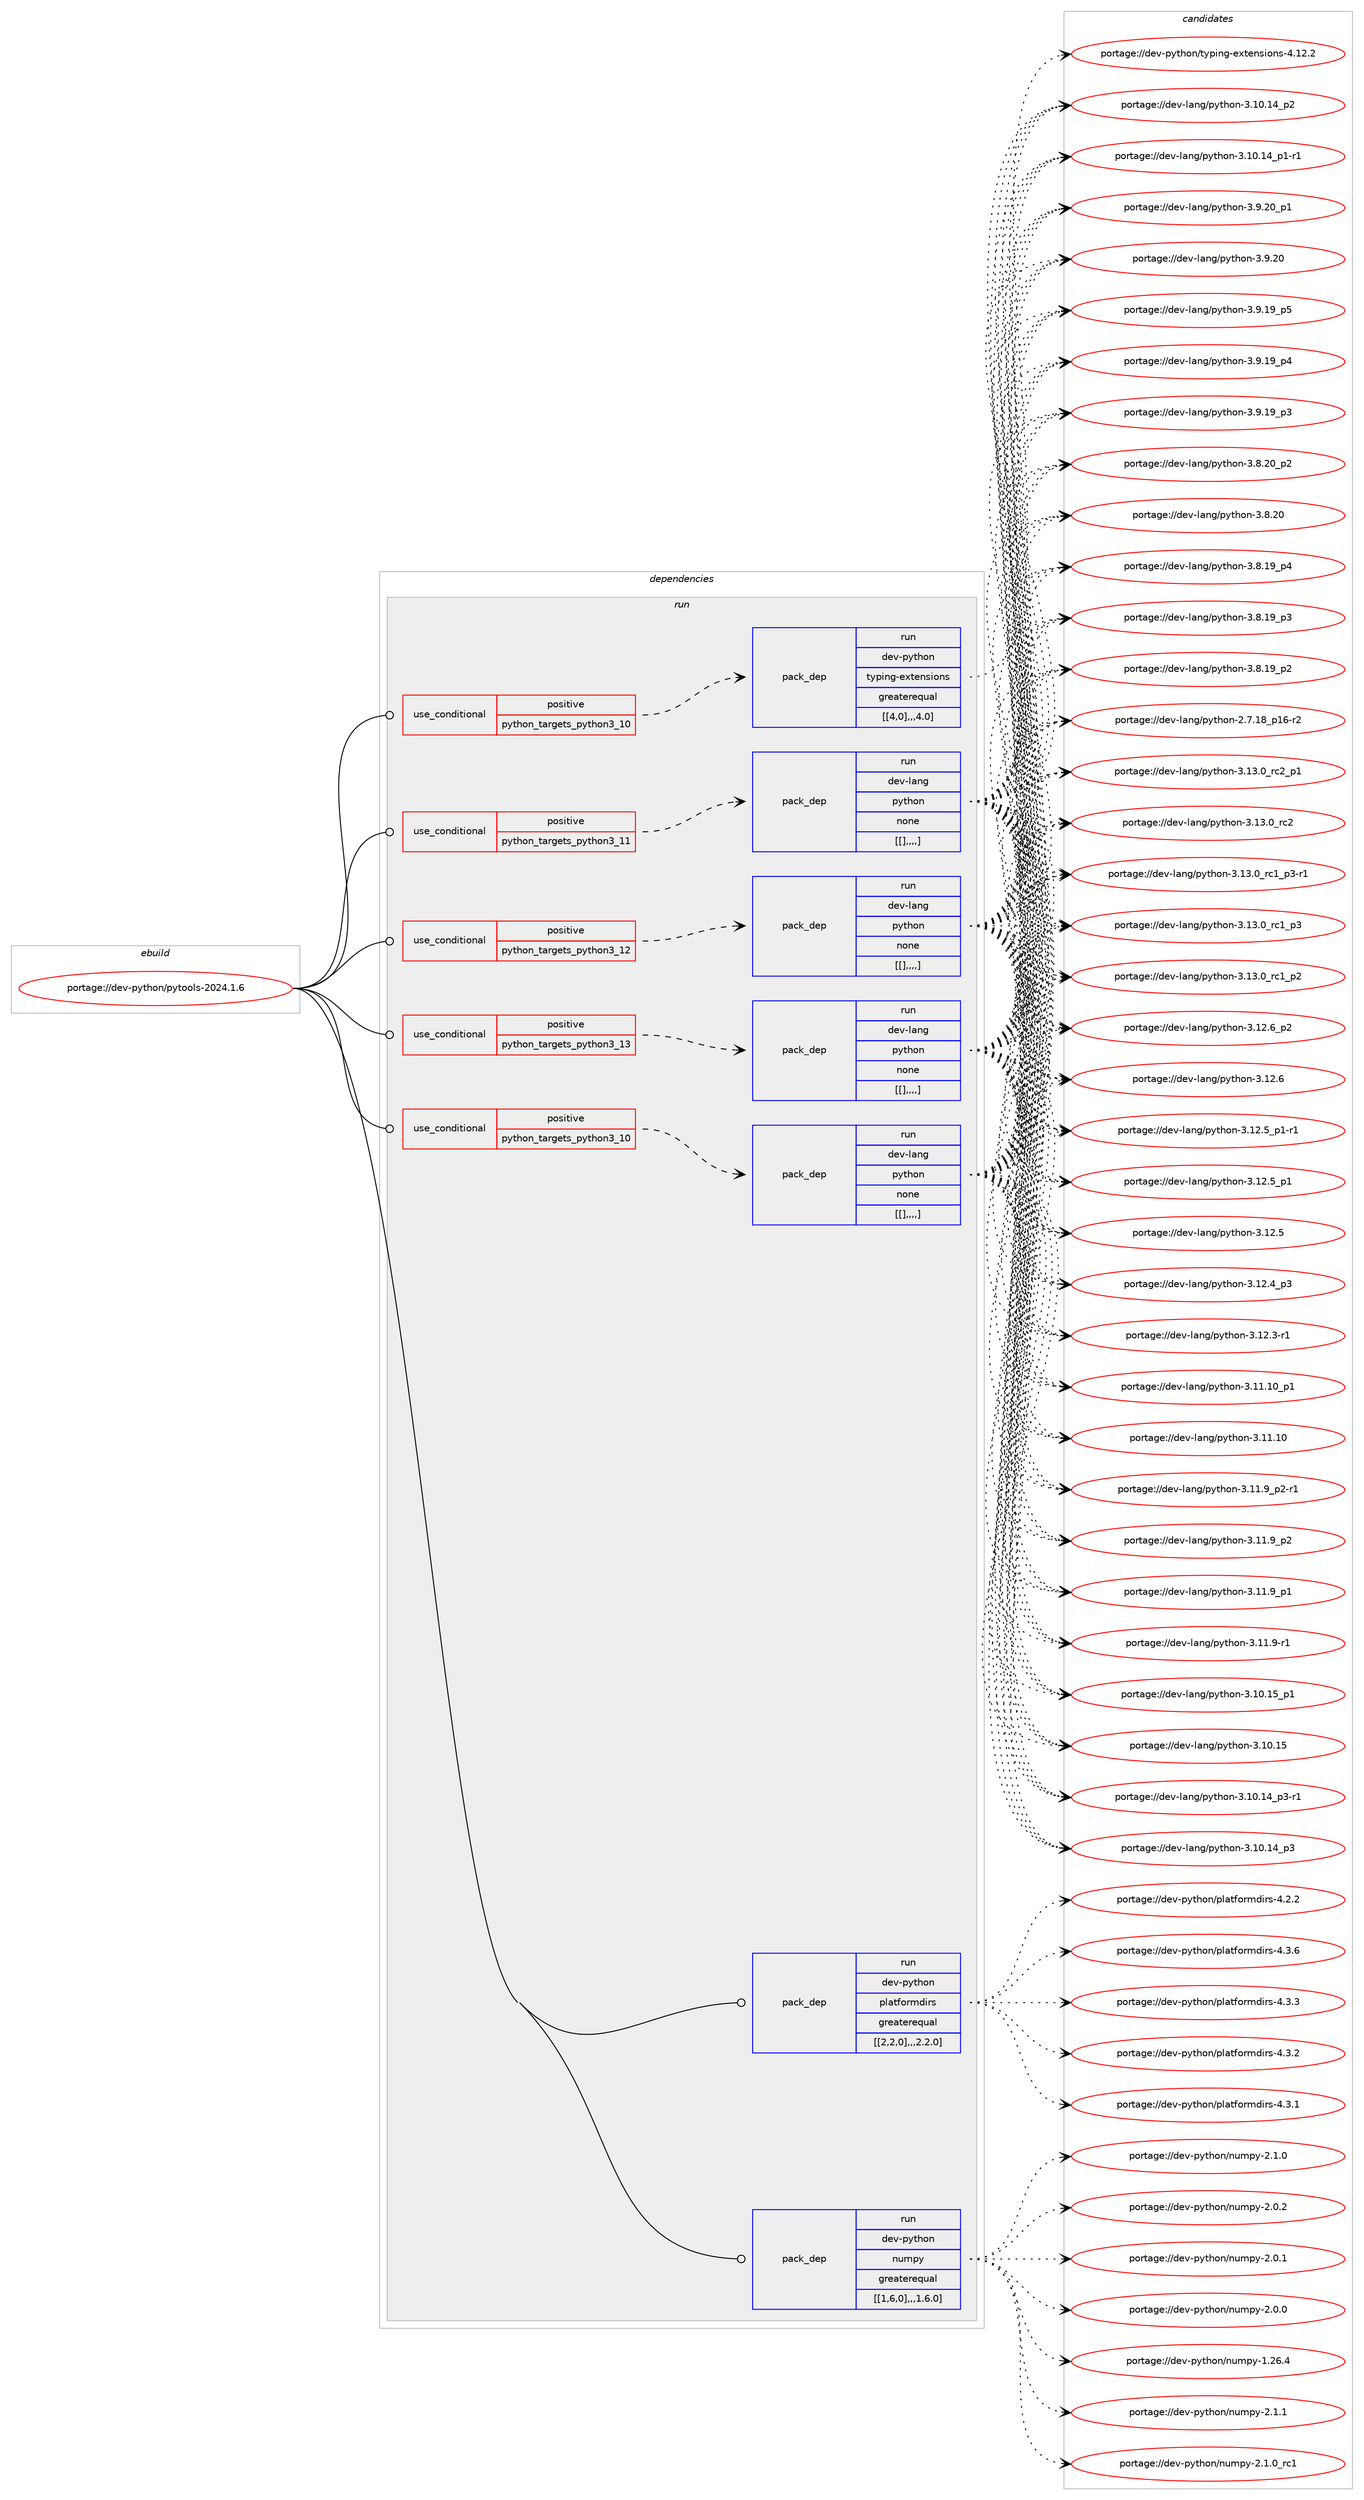 digraph prolog {

# *************
# Graph options
# *************

newrank=true;
concentrate=true;
compound=true;
graph [rankdir=LR,fontname=Helvetica,fontsize=10,ranksep=1.5];#, ranksep=2.5, nodesep=0.2];
edge  [arrowhead=vee];
node  [fontname=Helvetica,fontsize=10];

# **********
# The ebuild
# **********

subgraph cluster_leftcol {
color=gray;
label=<<i>ebuild</i>>;
id [label="portage://dev-python/pytools-2024.1.6", color=red, width=4, href="../dev-python/pytools-2024.1.6.svg"];
}

# ****************
# The dependencies
# ****************

subgraph cluster_midcol {
color=gray;
label=<<i>dependencies</i>>;
subgraph cluster_compile {
fillcolor="#eeeeee";
style=filled;
label=<<i>compile</i>>;
}
subgraph cluster_compileandrun {
fillcolor="#eeeeee";
style=filled;
label=<<i>compile and run</i>>;
}
subgraph cluster_run {
fillcolor="#eeeeee";
style=filled;
label=<<i>run</i>>;
subgraph cond40170 {
dependency163816 [label=<<TABLE BORDER="0" CELLBORDER="1" CELLSPACING="0" CELLPADDING="4"><TR><TD ROWSPAN="3" CELLPADDING="10">use_conditional</TD></TR><TR><TD>positive</TD></TR><TR><TD>python_targets_python3_10</TD></TR></TABLE>>, shape=none, color=red];
subgraph pack122390 {
dependency163817 [label=<<TABLE BORDER="0" CELLBORDER="1" CELLSPACING="0" CELLPADDING="4" WIDTH="220"><TR><TD ROWSPAN="6" CELLPADDING="30">pack_dep</TD></TR><TR><TD WIDTH="110">run</TD></TR><TR><TD>dev-lang</TD></TR><TR><TD>python</TD></TR><TR><TD>none</TD></TR><TR><TD>[[],,,,]</TD></TR></TABLE>>, shape=none, color=blue];
}
dependency163816:e -> dependency163817:w [weight=20,style="dashed",arrowhead="vee"];
}
id:e -> dependency163816:w [weight=20,style="solid",arrowhead="odot"];
subgraph cond40171 {
dependency163818 [label=<<TABLE BORDER="0" CELLBORDER="1" CELLSPACING="0" CELLPADDING="4"><TR><TD ROWSPAN="3" CELLPADDING="10">use_conditional</TD></TR><TR><TD>positive</TD></TR><TR><TD>python_targets_python3_10</TD></TR></TABLE>>, shape=none, color=red];
subgraph pack122391 {
dependency163819 [label=<<TABLE BORDER="0" CELLBORDER="1" CELLSPACING="0" CELLPADDING="4" WIDTH="220"><TR><TD ROWSPAN="6" CELLPADDING="30">pack_dep</TD></TR><TR><TD WIDTH="110">run</TD></TR><TR><TD>dev-python</TD></TR><TR><TD>typing-extensions</TD></TR><TR><TD>greaterequal</TD></TR><TR><TD>[[4,0],,,4.0]</TD></TR></TABLE>>, shape=none, color=blue];
}
dependency163818:e -> dependency163819:w [weight=20,style="dashed",arrowhead="vee"];
}
id:e -> dependency163818:w [weight=20,style="solid",arrowhead="odot"];
subgraph cond40172 {
dependency163820 [label=<<TABLE BORDER="0" CELLBORDER="1" CELLSPACING="0" CELLPADDING="4"><TR><TD ROWSPAN="3" CELLPADDING="10">use_conditional</TD></TR><TR><TD>positive</TD></TR><TR><TD>python_targets_python3_11</TD></TR></TABLE>>, shape=none, color=red];
subgraph pack122392 {
dependency163821 [label=<<TABLE BORDER="0" CELLBORDER="1" CELLSPACING="0" CELLPADDING="4" WIDTH="220"><TR><TD ROWSPAN="6" CELLPADDING="30">pack_dep</TD></TR><TR><TD WIDTH="110">run</TD></TR><TR><TD>dev-lang</TD></TR><TR><TD>python</TD></TR><TR><TD>none</TD></TR><TR><TD>[[],,,,]</TD></TR></TABLE>>, shape=none, color=blue];
}
dependency163820:e -> dependency163821:w [weight=20,style="dashed",arrowhead="vee"];
}
id:e -> dependency163820:w [weight=20,style="solid",arrowhead="odot"];
subgraph cond40173 {
dependency163822 [label=<<TABLE BORDER="0" CELLBORDER="1" CELLSPACING="0" CELLPADDING="4"><TR><TD ROWSPAN="3" CELLPADDING="10">use_conditional</TD></TR><TR><TD>positive</TD></TR><TR><TD>python_targets_python3_12</TD></TR></TABLE>>, shape=none, color=red];
subgraph pack122393 {
dependency163823 [label=<<TABLE BORDER="0" CELLBORDER="1" CELLSPACING="0" CELLPADDING="4" WIDTH="220"><TR><TD ROWSPAN="6" CELLPADDING="30">pack_dep</TD></TR><TR><TD WIDTH="110">run</TD></TR><TR><TD>dev-lang</TD></TR><TR><TD>python</TD></TR><TR><TD>none</TD></TR><TR><TD>[[],,,,]</TD></TR></TABLE>>, shape=none, color=blue];
}
dependency163822:e -> dependency163823:w [weight=20,style="dashed",arrowhead="vee"];
}
id:e -> dependency163822:w [weight=20,style="solid",arrowhead="odot"];
subgraph cond40174 {
dependency163824 [label=<<TABLE BORDER="0" CELLBORDER="1" CELLSPACING="0" CELLPADDING="4"><TR><TD ROWSPAN="3" CELLPADDING="10">use_conditional</TD></TR><TR><TD>positive</TD></TR><TR><TD>python_targets_python3_13</TD></TR></TABLE>>, shape=none, color=red];
subgraph pack122394 {
dependency163825 [label=<<TABLE BORDER="0" CELLBORDER="1" CELLSPACING="0" CELLPADDING="4" WIDTH="220"><TR><TD ROWSPAN="6" CELLPADDING="30">pack_dep</TD></TR><TR><TD WIDTH="110">run</TD></TR><TR><TD>dev-lang</TD></TR><TR><TD>python</TD></TR><TR><TD>none</TD></TR><TR><TD>[[],,,,]</TD></TR></TABLE>>, shape=none, color=blue];
}
dependency163824:e -> dependency163825:w [weight=20,style="dashed",arrowhead="vee"];
}
id:e -> dependency163824:w [weight=20,style="solid",arrowhead="odot"];
subgraph pack122395 {
dependency163826 [label=<<TABLE BORDER="0" CELLBORDER="1" CELLSPACING="0" CELLPADDING="4" WIDTH="220"><TR><TD ROWSPAN="6" CELLPADDING="30">pack_dep</TD></TR><TR><TD WIDTH="110">run</TD></TR><TR><TD>dev-python</TD></TR><TR><TD>numpy</TD></TR><TR><TD>greaterequal</TD></TR><TR><TD>[[1,6,0],,,1.6.0]</TD></TR></TABLE>>, shape=none, color=blue];
}
id:e -> dependency163826:w [weight=20,style="solid",arrowhead="odot"];
subgraph pack122396 {
dependency163827 [label=<<TABLE BORDER="0" CELLBORDER="1" CELLSPACING="0" CELLPADDING="4" WIDTH="220"><TR><TD ROWSPAN="6" CELLPADDING="30">pack_dep</TD></TR><TR><TD WIDTH="110">run</TD></TR><TR><TD>dev-python</TD></TR><TR><TD>platformdirs</TD></TR><TR><TD>greaterequal</TD></TR><TR><TD>[[2,2,0],,,2.2.0]</TD></TR></TABLE>>, shape=none, color=blue];
}
id:e -> dependency163827:w [weight=20,style="solid",arrowhead="odot"];
}
}

# **************
# The candidates
# **************

subgraph cluster_choices {
rank=same;
color=gray;
label=<<i>candidates</i>>;

subgraph choice122390 {
color=black;
nodesep=1;
choice100101118451089711010347112121116104111110455146495146489511499509511249 [label="portage://dev-lang/python-3.13.0_rc2_p1", color=red, width=4,href="../dev-lang/python-3.13.0_rc2_p1.svg"];
choice10010111845108971101034711212111610411111045514649514648951149950 [label="portage://dev-lang/python-3.13.0_rc2", color=red, width=4,href="../dev-lang/python-3.13.0_rc2.svg"];
choice1001011184510897110103471121211161041111104551464951464895114994995112514511449 [label="portage://dev-lang/python-3.13.0_rc1_p3-r1", color=red, width=4,href="../dev-lang/python-3.13.0_rc1_p3-r1.svg"];
choice100101118451089711010347112121116104111110455146495146489511499499511251 [label="portage://dev-lang/python-3.13.0_rc1_p3", color=red, width=4,href="../dev-lang/python-3.13.0_rc1_p3.svg"];
choice100101118451089711010347112121116104111110455146495146489511499499511250 [label="portage://dev-lang/python-3.13.0_rc1_p2", color=red, width=4,href="../dev-lang/python-3.13.0_rc1_p2.svg"];
choice100101118451089711010347112121116104111110455146495046549511250 [label="portage://dev-lang/python-3.12.6_p2", color=red, width=4,href="../dev-lang/python-3.12.6_p2.svg"];
choice10010111845108971101034711212111610411111045514649504654 [label="portage://dev-lang/python-3.12.6", color=red, width=4,href="../dev-lang/python-3.12.6.svg"];
choice1001011184510897110103471121211161041111104551464950465395112494511449 [label="portage://dev-lang/python-3.12.5_p1-r1", color=red, width=4,href="../dev-lang/python-3.12.5_p1-r1.svg"];
choice100101118451089711010347112121116104111110455146495046539511249 [label="portage://dev-lang/python-3.12.5_p1", color=red, width=4,href="../dev-lang/python-3.12.5_p1.svg"];
choice10010111845108971101034711212111610411111045514649504653 [label="portage://dev-lang/python-3.12.5", color=red, width=4,href="../dev-lang/python-3.12.5.svg"];
choice100101118451089711010347112121116104111110455146495046529511251 [label="portage://dev-lang/python-3.12.4_p3", color=red, width=4,href="../dev-lang/python-3.12.4_p3.svg"];
choice100101118451089711010347112121116104111110455146495046514511449 [label="portage://dev-lang/python-3.12.3-r1", color=red, width=4,href="../dev-lang/python-3.12.3-r1.svg"];
choice10010111845108971101034711212111610411111045514649494649489511249 [label="portage://dev-lang/python-3.11.10_p1", color=red, width=4,href="../dev-lang/python-3.11.10_p1.svg"];
choice1001011184510897110103471121211161041111104551464949464948 [label="portage://dev-lang/python-3.11.10", color=red, width=4,href="../dev-lang/python-3.11.10.svg"];
choice1001011184510897110103471121211161041111104551464949465795112504511449 [label="portage://dev-lang/python-3.11.9_p2-r1", color=red, width=4,href="../dev-lang/python-3.11.9_p2-r1.svg"];
choice100101118451089711010347112121116104111110455146494946579511250 [label="portage://dev-lang/python-3.11.9_p2", color=red, width=4,href="../dev-lang/python-3.11.9_p2.svg"];
choice100101118451089711010347112121116104111110455146494946579511249 [label="portage://dev-lang/python-3.11.9_p1", color=red, width=4,href="../dev-lang/python-3.11.9_p1.svg"];
choice100101118451089711010347112121116104111110455146494946574511449 [label="portage://dev-lang/python-3.11.9-r1", color=red, width=4,href="../dev-lang/python-3.11.9-r1.svg"];
choice10010111845108971101034711212111610411111045514649484649539511249 [label="portage://dev-lang/python-3.10.15_p1", color=red, width=4,href="../dev-lang/python-3.10.15_p1.svg"];
choice1001011184510897110103471121211161041111104551464948464953 [label="portage://dev-lang/python-3.10.15", color=red, width=4,href="../dev-lang/python-3.10.15.svg"];
choice100101118451089711010347112121116104111110455146494846495295112514511449 [label="portage://dev-lang/python-3.10.14_p3-r1", color=red, width=4,href="../dev-lang/python-3.10.14_p3-r1.svg"];
choice10010111845108971101034711212111610411111045514649484649529511251 [label="portage://dev-lang/python-3.10.14_p3", color=red, width=4,href="../dev-lang/python-3.10.14_p3.svg"];
choice10010111845108971101034711212111610411111045514649484649529511250 [label="portage://dev-lang/python-3.10.14_p2", color=red, width=4,href="../dev-lang/python-3.10.14_p2.svg"];
choice100101118451089711010347112121116104111110455146494846495295112494511449 [label="portage://dev-lang/python-3.10.14_p1-r1", color=red, width=4,href="../dev-lang/python-3.10.14_p1-r1.svg"];
choice100101118451089711010347112121116104111110455146574650489511249 [label="portage://dev-lang/python-3.9.20_p1", color=red, width=4,href="../dev-lang/python-3.9.20_p1.svg"];
choice10010111845108971101034711212111610411111045514657465048 [label="portage://dev-lang/python-3.9.20", color=red, width=4,href="../dev-lang/python-3.9.20.svg"];
choice100101118451089711010347112121116104111110455146574649579511253 [label="portage://dev-lang/python-3.9.19_p5", color=red, width=4,href="../dev-lang/python-3.9.19_p5.svg"];
choice100101118451089711010347112121116104111110455146574649579511252 [label="portage://dev-lang/python-3.9.19_p4", color=red, width=4,href="../dev-lang/python-3.9.19_p4.svg"];
choice100101118451089711010347112121116104111110455146574649579511251 [label="portage://dev-lang/python-3.9.19_p3", color=red, width=4,href="../dev-lang/python-3.9.19_p3.svg"];
choice100101118451089711010347112121116104111110455146564650489511250 [label="portage://dev-lang/python-3.8.20_p2", color=red, width=4,href="../dev-lang/python-3.8.20_p2.svg"];
choice10010111845108971101034711212111610411111045514656465048 [label="portage://dev-lang/python-3.8.20", color=red, width=4,href="../dev-lang/python-3.8.20.svg"];
choice100101118451089711010347112121116104111110455146564649579511252 [label="portage://dev-lang/python-3.8.19_p4", color=red, width=4,href="../dev-lang/python-3.8.19_p4.svg"];
choice100101118451089711010347112121116104111110455146564649579511251 [label="portage://dev-lang/python-3.8.19_p3", color=red, width=4,href="../dev-lang/python-3.8.19_p3.svg"];
choice100101118451089711010347112121116104111110455146564649579511250 [label="portage://dev-lang/python-3.8.19_p2", color=red, width=4,href="../dev-lang/python-3.8.19_p2.svg"];
choice100101118451089711010347112121116104111110455046554649569511249544511450 [label="portage://dev-lang/python-2.7.18_p16-r2", color=red, width=4,href="../dev-lang/python-2.7.18_p16-r2.svg"];
dependency163817:e -> choice100101118451089711010347112121116104111110455146495146489511499509511249:w [style=dotted,weight="100"];
dependency163817:e -> choice10010111845108971101034711212111610411111045514649514648951149950:w [style=dotted,weight="100"];
dependency163817:e -> choice1001011184510897110103471121211161041111104551464951464895114994995112514511449:w [style=dotted,weight="100"];
dependency163817:e -> choice100101118451089711010347112121116104111110455146495146489511499499511251:w [style=dotted,weight="100"];
dependency163817:e -> choice100101118451089711010347112121116104111110455146495146489511499499511250:w [style=dotted,weight="100"];
dependency163817:e -> choice100101118451089711010347112121116104111110455146495046549511250:w [style=dotted,weight="100"];
dependency163817:e -> choice10010111845108971101034711212111610411111045514649504654:w [style=dotted,weight="100"];
dependency163817:e -> choice1001011184510897110103471121211161041111104551464950465395112494511449:w [style=dotted,weight="100"];
dependency163817:e -> choice100101118451089711010347112121116104111110455146495046539511249:w [style=dotted,weight="100"];
dependency163817:e -> choice10010111845108971101034711212111610411111045514649504653:w [style=dotted,weight="100"];
dependency163817:e -> choice100101118451089711010347112121116104111110455146495046529511251:w [style=dotted,weight="100"];
dependency163817:e -> choice100101118451089711010347112121116104111110455146495046514511449:w [style=dotted,weight="100"];
dependency163817:e -> choice10010111845108971101034711212111610411111045514649494649489511249:w [style=dotted,weight="100"];
dependency163817:e -> choice1001011184510897110103471121211161041111104551464949464948:w [style=dotted,weight="100"];
dependency163817:e -> choice1001011184510897110103471121211161041111104551464949465795112504511449:w [style=dotted,weight="100"];
dependency163817:e -> choice100101118451089711010347112121116104111110455146494946579511250:w [style=dotted,weight="100"];
dependency163817:e -> choice100101118451089711010347112121116104111110455146494946579511249:w [style=dotted,weight="100"];
dependency163817:e -> choice100101118451089711010347112121116104111110455146494946574511449:w [style=dotted,weight="100"];
dependency163817:e -> choice10010111845108971101034711212111610411111045514649484649539511249:w [style=dotted,weight="100"];
dependency163817:e -> choice1001011184510897110103471121211161041111104551464948464953:w [style=dotted,weight="100"];
dependency163817:e -> choice100101118451089711010347112121116104111110455146494846495295112514511449:w [style=dotted,weight="100"];
dependency163817:e -> choice10010111845108971101034711212111610411111045514649484649529511251:w [style=dotted,weight="100"];
dependency163817:e -> choice10010111845108971101034711212111610411111045514649484649529511250:w [style=dotted,weight="100"];
dependency163817:e -> choice100101118451089711010347112121116104111110455146494846495295112494511449:w [style=dotted,weight="100"];
dependency163817:e -> choice100101118451089711010347112121116104111110455146574650489511249:w [style=dotted,weight="100"];
dependency163817:e -> choice10010111845108971101034711212111610411111045514657465048:w [style=dotted,weight="100"];
dependency163817:e -> choice100101118451089711010347112121116104111110455146574649579511253:w [style=dotted,weight="100"];
dependency163817:e -> choice100101118451089711010347112121116104111110455146574649579511252:w [style=dotted,weight="100"];
dependency163817:e -> choice100101118451089711010347112121116104111110455146574649579511251:w [style=dotted,weight="100"];
dependency163817:e -> choice100101118451089711010347112121116104111110455146564650489511250:w [style=dotted,weight="100"];
dependency163817:e -> choice10010111845108971101034711212111610411111045514656465048:w [style=dotted,weight="100"];
dependency163817:e -> choice100101118451089711010347112121116104111110455146564649579511252:w [style=dotted,weight="100"];
dependency163817:e -> choice100101118451089711010347112121116104111110455146564649579511251:w [style=dotted,weight="100"];
dependency163817:e -> choice100101118451089711010347112121116104111110455146564649579511250:w [style=dotted,weight="100"];
dependency163817:e -> choice100101118451089711010347112121116104111110455046554649569511249544511450:w [style=dotted,weight="100"];
}
subgraph choice122391 {
color=black;
nodesep=1;
choice10010111845112121116104111110471161211121051101034510112011610111011510511111011545524649504650 [label="portage://dev-python/typing-extensions-4.12.2", color=red, width=4,href="../dev-python/typing-extensions-4.12.2.svg"];
dependency163819:e -> choice10010111845112121116104111110471161211121051101034510112011610111011510511111011545524649504650:w [style=dotted,weight="100"];
}
subgraph choice122392 {
color=black;
nodesep=1;
choice100101118451089711010347112121116104111110455146495146489511499509511249 [label="portage://dev-lang/python-3.13.0_rc2_p1", color=red, width=4,href="../dev-lang/python-3.13.0_rc2_p1.svg"];
choice10010111845108971101034711212111610411111045514649514648951149950 [label="portage://dev-lang/python-3.13.0_rc2", color=red, width=4,href="../dev-lang/python-3.13.0_rc2.svg"];
choice1001011184510897110103471121211161041111104551464951464895114994995112514511449 [label="portage://dev-lang/python-3.13.0_rc1_p3-r1", color=red, width=4,href="../dev-lang/python-3.13.0_rc1_p3-r1.svg"];
choice100101118451089711010347112121116104111110455146495146489511499499511251 [label="portage://dev-lang/python-3.13.0_rc1_p3", color=red, width=4,href="../dev-lang/python-3.13.0_rc1_p3.svg"];
choice100101118451089711010347112121116104111110455146495146489511499499511250 [label="portage://dev-lang/python-3.13.0_rc1_p2", color=red, width=4,href="../dev-lang/python-3.13.0_rc1_p2.svg"];
choice100101118451089711010347112121116104111110455146495046549511250 [label="portage://dev-lang/python-3.12.6_p2", color=red, width=4,href="../dev-lang/python-3.12.6_p2.svg"];
choice10010111845108971101034711212111610411111045514649504654 [label="portage://dev-lang/python-3.12.6", color=red, width=4,href="../dev-lang/python-3.12.6.svg"];
choice1001011184510897110103471121211161041111104551464950465395112494511449 [label="portage://dev-lang/python-3.12.5_p1-r1", color=red, width=4,href="../dev-lang/python-3.12.5_p1-r1.svg"];
choice100101118451089711010347112121116104111110455146495046539511249 [label="portage://dev-lang/python-3.12.5_p1", color=red, width=4,href="../dev-lang/python-3.12.5_p1.svg"];
choice10010111845108971101034711212111610411111045514649504653 [label="portage://dev-lang/python-3.12.5", color=red, width=4,href="../dev-lang/python-3.12.5.svg"];
choice100101118451089711010347112121116104111110455146495046529511251 [label="portage://dev-lang/python-3.12.4_p3", color=red, width=4,href="../dev-lang/python-3.12.4_p3.svg"];
choice100101118451089711010347112121116104111110455146495046514511449 [label="portage://dev-lang/python-3.12.3-r1", color=red, width=4,href="../dev-lang/python-3.12.3-r1.svg"];
choice10010111845108971101034711212111610411111045514649494649489511249 [label="portage://dev-lang/python-3.11.10_p1", color=red, width=4,href="../dev-lang/python-3.11.10_p1.svg"];
choice1001011184510897110103471121211161041111104551464949464948 [label="portage://dev-lang/python-3.11.10", color=red, width=4,href="../dev-lang/python-3.11.10.svg"];
choice1001011184510897110103471121211161041111104551464949465795112504511449 [label="portage://dev-lang/python-3.11.9_p2-r1", color=red, width=4,href="../dev-lang/python-3.11.9_p2-r1.svg"];
choice100101118451089711010347112121116104111110455146494946579511250 [label="portage://dev-lang/python-3.11.9_p2", color=red, width=4,href="../dev-lang/python-3.11.9_p2.svg"];
choice100101118451089711010347112121116104111110455146494946579511249 [label="portage://dev-lang/python-3.11.9_p1", color=red, width=4,href="../dev-lang/python-3.11.9_p1.svg"];
choice100101118451089711010347112121116104111110455146494946574511449 [label="portage://dev-lang/python-3.11.9-r1", color=red, width=4,href="../dev-lang/python-3.11.9-r1.svg"];
choice10010111845108971101034711212111610411111045514649484649539511249 [label="portage://dev-lang/python-3.10.15_p1", color=red, width=4,href="../dev-lang/python-3.10.15_p1.svg"];
choice1001011184510897110103471121211161041111104551464948464953 [label="portage://dev-lang/python-3.10.15", color=red, width=4,href="../dev-lang/python-3.10.15.svg"];
choice100101118451089711010347112121116104111110455146494846495295112514511449 [label="portage://dev-lang/python-3.10.14_p3-r1", color=red, width=4,href="../dev-lang/python-3.10.14_p3-r1.svg"];
choice10010111845108971101034711212111610411111045514649484649529511251 [label="portage://dev-lang/python-3.10.14_p3", color=red, width=4,href="../dev-lang/python-3.10.14_p3.svg"];
choice10010111845108971101034711212111610411111045514649484649529511250 [label="portage://dev-lang/python-3.10.14_p2", color=red, width=4,href="../dev-lang/python-3.10.14_p2.svg"];
choice100101118451089711010347112121116104111110455146494846495295112494511449 [label="portage://dev-lang/python-3.10.14_p1-r1", color=red, width=4,href="../dev-lang/python-3.10.14_p1-r1.svg"];
choice100101118451089711010347112121116104111110455146574650489511249 [label="portage://dev-lang/python-3.9.20_p1", color=red, width=4,href="../dev-lang/python-3.9.20_p1.svg"];
choice10010111845108971101034711212111610411111045514657465048 [label="portage://dev-lang/python-3.9.20", color=red, width=4,href="../dev-lang/python-3.9.20.svg"];
choice100101118451089711010347112121116104111110455146574649579511253 [label="portage://dev-lang/python-3.9.19_p5", color=red, width=4,href="../dev-lang/python-3.9.19_p5.svg"];
choice100101118451089711010347112121116104111110455146574649579511252 [label="portage://dev-lang/python-3.9.19_p4", color=red, width=4,href="../dev-lang/python-3.9.19_p4.svg"];
choice100101118451089711010347112121116104111110455146574649579511251 [label="portage://dev-lang/python-3.9.19_p3", color=red, width=4,href="../dev-lang/python-3.9.19_p3.svg"];
choice100101118451089711010347112121116104111110455146564650489511250 [label="portage://dev-lang/python-3.8.20_p2", color=red, width=4,href="../dev-lang/python-3.8.20_p2.svg"];
choice10010111845108971101034711212111610411111045514656465048 [label="portage://dev-lang/python-3.8.20", color=red, width=4,href="../dev-lang/python-3.8.20.svg"];
choice100101118451089711010347112121116104111110455146564649579511252 [label="portage://dev-lang/python-3.8.19_p4", color=red, width=4,href="../dev-lang/python-3.8.19_p4.svg"];
choice100101118451089711010347112121116104111110455146564649579511251 [label="portage://dev-lang/python-3.8.19_p3", color=red, width=4,href="../dev-lang/python-3.8.19_p3.svg"];
choice100101118451089711010347112121116104111110455146564649579511250 [label="portage://dev-lang/python-3.8.19_p2", color=red, width=4,href="../dev-lang/python-3.8.19_p2.svg"];
choice100101118451089711010347112121116104111110455046554649569511249544511450 [label="portage://dev-lang/python-2.7.18_p16-r2", color=red, width=4,href="../dev-lang/python-2.7.18_p16-r2.svg"];
dependency163821:e -> choice100101118451089711010347112121116104111110455146495146489511499509511249:w [style=dotted,weight="100"];
dependency163821:e -> choice10010111845108971101034711212111610411111045514649514648951149950:w [style=dotted,weight="100"];
dependency163821:e -> choice1001011184510897110103471121211161041111104551464951464895114994995112514511449:w [style=dotted,weight="100"];
dependency163821:e -> choice100101118451089711010347112121116104111110455146495146489511499499511251:w [style=dotted,weight="100"];
dependency163821:e -> choice100101118451089711010347112121116104111110455146495146489511499499511250:w [style=dotted,weight="100"];
dependency163821:e -> choice100101118451089711010347112121116104111110455146495046549511250:w [style=dotted,weight="100"];
dependency163821:e -> choice10010111845108971101034711212111610411111045514649504654:w [style=dotted,weight="100"];
dependency163821:e -> choice1001011184510897110103471121211161041111104551464950465395112494511449:w [style=dotted,weight="100"];
dependency163821:e -> choice100101118451089711010347112121116104111110455146495046539511249:w [style=dotted,weight="100"];
dependency163821:e -> choice10010111845108971101034711212111610411111045514649504653:w [style=dotted,weight="100"];
dependency163821:e -> choice100101118451089711010347112121116104111110455146495046529511251:w [style=dotted,weight="100"];
dependency163821:e -> choice100101118451089711010347112121116104111110455146495046514511449:w [style=dotted,weight="100"];
dependency163821:e -> choice10010111845108971101034711212111610411111045514649494649489511249:w [style=dotted,weight="100"];
dependency163821:e -> choice1001011184510897110103471121211161041111104551464949464948:w [style=dotted,weight="100"];
dependency163821:e -> choice1001011184510897110103471121211161041111104551464949465795112504511449:w [style=dotted,weight="100"];
dependency163821:e -> choice100101118451089711010347112121116104111110455146494946579511250:w [style=dotted,weight="100"];
dependency163821:e -> choice100101118451089711010347112121116104111110455146494946579511249:w [style=dotted,weight="100"];
dependency163821:e -> choice100101118451089711010347112121116104111110455146494946574511449:w [style=dotted,weight="100"];
dependency163821:e -> choice10010111845108971101034711212111610411111045514649484649539511249:w [style=dotted,weight="100"];
dependency163821:e -> choice1001011184510897110103471121211161041111104551464948464953:w [style=dotted,weight="100"];
dependency163821:e -> choice100101118451089711010347112121116104111110455146494846495295112514511449:w [style=dotted,weight="100"];
dependency163821:e -> choice10010111845108971101034711212111610411111045514649484649529511251:w [style=dotted,weight="100"];
dependency163821:e -> choice10010111845108971101034711212111610411111045514649484649529511250:w [style=dotted,weight="100"];
dependency163821:e -> choice100101118451089711010347112121116104111110455146494846495295112494511449:w [style=dotted,weight="100"];
dependency163821:e -> choice100101118451089711010347112121116104111110455146574650489511249:w [style=dotted,weight="100"];
dependency163821:e -> choice10010111845108971101034711212111610411111045514657465048:w [style=dotted,weight="100"];
dependency163821:e -> choice100101118451089711010347112121116104111110455146574649579511253:w [style=dotted,weight="100"];
dependency163821:e -> choice100101118451089711010347112121116104111110455146574649579511252:w [style=dotted,weight="100"];
dependency163821:e -> choice100101118451089711010347112121116104111110455146574649579511251:w [style=dotted,weight="100"];
dependency163821:e -> choice100101118451089711010347112121116104111110455146564650489511250:w [style=dotted,weight="100"];
dependency163821:e -> choice10010111845108971101034711212111610411111045514656465048:w [style=dotted,weight="100"];
dependency163821:e -> choice100101118451089711010347112121116104111110455146564649579511252:w [style=dotted,weight="100"];
dependency163821:e -> choice100101118451089711010347112121116104111110455146564649579511251:w [style=dotted,weight="100"];
dependency163821:e -> choice100101118451089711010347112121116104111110455146564649579511250:w [style=dotted,weight="100"];
dependency163821:e -> choice100101118451089711010347112121116104111110455046554649569511249544511450:w [style=dotted,weight="100"];
}
subgraph choice122393 {
color=black;
nodesep=1;
choice100101118451089711010347112121116104111110455146495146489511499509511249 [label="portage://dev-lang/python-3.13.0_rc2_p1", color=red, width=4,href="../dev-lang/python-3.13.0_rc2_p1.svg"];
choice10010111845108971101034711212111610411111045514649514648951149950 [label="portage://dev-lang/python-3.13.0_rc2", color=red, width=4,href="../dev-lang/python-3.13.0_rc2.svg"];
choice1001011184510897110103471121211161041111104551464951464895114994995112514511449 [label="portage://dev-lang/python-3.13.0_rc1_p3-r1", color=red, width=4,href="../dev-lang/python-3.13.0_rc1_p3-r1.svg"];
choice100101118451089711010347112121116104111110455146495146489511499499511251 [label="portage://dev-lang/python-3.13.0_rc1_p3", color=red, width=4,href="../dev-lang/python-3.13.0_rc1_p3.svg"];
choice100101118451089711010347112121116104111110455146495146489511499499511250 [label="portage://dev-lang/python-3.13.0_rc1_p2", color=red, width=4,href="../dev-lang/python-3.13.0_rc1_p2.svg"];
choice100101118451089711010347112121116104111110455146495046549511250 [label="portage://dev-lang/python-3.12.6_p2", color=red, width=4,href="../dev-lang/python-3.12.6_p2.svg"];
choice10010111845108971101034711212111610411111045514649504654 [label="portage://dev-lang/python-3.12.6", color=red, width=4,href="../dev-lang/python-3.12.6.svg"];
choice1001011184510897110103471121211161041111104551464950465395112494511449 [label="portage://dev-lang/python-3.12.5_p1-r1", color=red, width=4,href="../dev-lang/python-3.12.5_p1-r1.svg"];
choice100101118451089711010347112121116104111110455146495046539511249 [label="portage://dev-lang/python-3.12.5_p1", color=red, width=4,href="../dev-lang/python-3.12.5_p1.svg"];
choice10010111845108971101034711212111610411111045514649504653 [label="portage://dev-lang/python-3.12.5", color=red, width=4,href="../dev-lang/python-3.12.5.svg"];
choice100101118451089711010347112121116104111110455146495046529511251 [label="portage://dev-lang/python-3.12.4_p3", color=red, width=4,href="../dev-lang/python-3.12.4_p3.svg"];
choice100101118451089711010347112121116104111110455146495046514511449 [label="portage://dev-lang/python-3.12.3-r1", color=red, width=4,href="../dev-lang/python-3.12.3-r1.svg"];
choice10010111845108971101034711212111610411111045514649494649489511249 [label="portage://dev-lang/python-3.11.10_p1", color=red, width=4,href="../dev-lang/python-3.11.10_p1.svg"];
choice1001011184510897110103471121211161041111104551464949464948 [label="portage://dev-lang/python-3.11.10", color=red, width=4,href="../dev-lang/python-3.11.10.svg"];
choice1001011184510897110103471121211161041111104551464949465795112504511449 [label="portage://dev-lang/python-3.11.9_p2-r1", color=red, width=4,href="../dev-lang/python-3.11.9_p2-r1.svg"];
choice100101118451089711010347112121116104111110455146494946579511250 [label="portage://dev-lang/python-3.11.9_p2", color=red, width=4,href="../dev-lang/python-3.11.9_p2.svg"];
choice100101118451089711010347112121116104111110455146494946579511249 [label="portage://dev-lang/python-3.11.9_p1", color=red, width=4,href="../dev-lang/python-3.11.9_p1.svg"];
choice100101118451089711010347112121116104111110455146494946574511449 [label="portage://dev-lang/python-3.11.9-r1", color=red, width=4,href="../dev-lang/python-3.11.9-r1.svg"];
choice10010111845108971101034711212111610411111045514649484649539511249 [label="portage://dev-lang/python-3.10.15_p1", color=red, width=4,href="../dev-lang/python-3.10.15_p1.svg"];
choice1001011184510897110103471121211161041111104551464948464953 [label="portage://dev-lang/python-3.10.15", color=red, width=4,href="../dev-lang/python-3.10.15.svg"];
choice100101118451089711010347112121116104111110455146494846495295112514511449 [label="portage://dev-lang/python-3.10.14_p3-r1", color=red, width=4,href="../dev-lang/python-3.10.14_p3-r1.svg"];
choice10010111845108971101034711212111610411111045514649484649529511251 [label="portage://dev-lang/python-3.10.14_p3", color=red, width=4,href="../dev-lang/python-3.10.14_p3.svg"];
choice10010111845108971101034711212111610411111045514649484649529511250 [label="portage://dev-lang/python-3.10.14_p2", color=red, width=4,href="../dev-lang/python-3.10.14_p2.svg"];
choice100101118451089711010347112121116104111110455146494846495295112494511449 [label="portage://dev-lang/python-3.10.14_p1-r1", color=red, width=4,href="../dev-lang/python-3.10.14_p1-r1.svg"];
choice100101118451089711010347112121116104111110455146574650489511249 [label="portage://dev-lang/python-3.9.20_p1", color=red, width=4,href="../dev-lang/python-3.9.20_p1.svg"];
choice10010111845108971101034711212111610411111045514657465048 [label="portage://dev-lang/python-3.9.20", color=red, width=4,href="../dev-lang/python-3.9.20.svg"];
choice100101118451089711010347112121116104111110455146574649579511253 [label="portage://dev-lang/python-3.9.19_p5", color=red, width=4,href="../dev-lang/python-3.9.19_p5.svg"];
choice100101118451089711010347112121116104111110455146574649579511252 [label="portage://dev-lang/python-3.9.19_p4", color=red, width=4,href="../dev-lang/python-3.9.19_p4.svg"];
choice100101118451089711010347112121116104111110455146574649579511251 [label="portage://dev-lang/python-3.9.19_p3", color=red, width=4,href="../dev-lang/python-3.9.19_p3.svg"];
choice100101118451089711010347112121116104111110455146564650489511250 [label="portage://dev-lang/python-3.8.20_p2", color=red, width=4,href="../dev-lang/python-3.8.20_p2.svg"];
choice10010111845108971101034711212111610411111045514656465048 [label="portage://dev-lang/python-3.8.20", color=red, width=4,href="../dev-lang/python-3.8.20.svg"];
choice100101118451089711010347112121116104111110455146564649579511252 [label="portage://dev-lang/python-3.8.19_p4", color=red, width=4,href="../dev-lang/python-3.8.19_p4.svg"];
choice100101118451089711010347112121116104111110455146564649579511251 [label="portage://dev-lang/python-3.8.19_p3", color=red, width=4,href="../dev-lang/python-3.8.19_p3.svg"];
choice100101118451089711010347112121116104111110455146564649579511250 [label="portage://dev-lang/python-3.8.19_p2", color=red, width=4,href="../dev-lang/python-3.8.19_p2.svg"];
choice100101118451089711010347112121116104111110455046554649569511249544511450 [label="portage://dev-lang/python-2.7.18_p16-r2", color=red, width=4,href="../dev-lang/python-2.7.18_p16-r2.svg"];
dependency163823:e -> choice100101118451089711010347112121116104111110455146495146489511499509511249:w [style=dotted,weight="100"];
dependency163823:e -> choice10010111845108971101034711212111610411111045514649514648951149950:w [style=dotted,weight="100"];
dependency163823:e -> choice1001011184510897110103471121211161041111104551464951464895114994995112514511449:w [style=dotted,weight="100"];
dependency163823:e -> choice100101118451089711010347112121116104111110455146495146489511499499511251:w [style=dotted,weight="100"];
dependency163823:e -> choice100101118451089711010347112121116104111110455146495146489511499499511250:w [style=dotted,weight="100"];
dependency163823:e -> choice100101118451089711010347112121116104111110455146495046549511250:w [style=dotted,weight="100"];
dependency163823:e -> choice10010111845108971101034711212111610411111045514649504654:w [style=dotted,weight="100"];
dependency163823:e -> choice1001011184510897110103471121211161041111104551464950465395112494511449:w [style=dotted,weight="100"];
dependency163823:e -> choice100101118451089711010347112121116104111110455146495046539511249:w [style=dotted,weight="100"];
dependency163823:e -> choice10010111845108971101034711212111610411111045514649504653:w [style=dotted,weight="100"];
dependency163823:e -> choice100101118451089711010347112121116104111110455146495046529511251:w [style=dotted,weight="100"];
dependency163823:e -> choice100101118451089711010347112121116104111110455146495046514511449:w [style=dotted,weight="100"];
dependency163823:e -> choice10010111845108971101034711212111610411111045514649494649489511249:w [style=dotted,weight="100"];
dependency163823:e -> choice1001011184510897110103471121211161041111104551464949464948:w [style=dotted,weight="100"];
dependency163823:e -> choice1001011184510897110103471121211161041111104551464949465795112504511449:w [style=dotted,weight="100"];
dependency163823:e -> choice100101118451089711010347112121116104111110455146494946579511250:w [style=dotted,weight="100"];
dependency163823:e -> choice100101118451089711010347112121116104111110455146494946579511249:w [style=dotted,weight="100"];
dependency163823:e -> choice100101118451089711010347112121116104111110455146494946574511449:w [style=dotted,weight="100"];
dependency163823:e -> choice10010111845108971101034711212111610411111045514649484649539511249:w [style=dotted,weight="100"];
dependency163823:e -> choice1001011184510897110103471121211161041111104551464948464953:w [style=dotted,weight="100"];
dependency163823:e -> choice100101118451089711010347112121116104111110455146494846495295112514511449:w [style=dotted,weight="100"];
dependency163823:e -> choice10010111845108971101034711212111610411111045514649484649529511251:w [style=dotted,weight="100"];
dependency163823:e -> choice10010111845108971101034711212111610411111045514649484649529511250:w [style=dotted,weight="100"];
dependency163823:e -> choice100101118451089711010347112121116104111110455146494846495295112494511449:w [style=dotted,weight="100"];
dependency163823:e -> choice100101118451089711010347112121116104111110455146574650489511249:w [style=dotted,weight="100"];
dependency163823:e -> choice10010111845108971101034711212111610411111045514657465048:w [style=dotted,weight="100"];
dependency163823:e -> choice100101118451089711010347112121116104111110455146574649579511253:w [style=dotted,weight="100"];
dependency163823:e -> choice100101118451089711010347112121116104111110455146574649579511252:w [style=dotted,weight="100"];
dependency163823:e -> choice100101118451089711010347112121116104111110455146574649579511251:w [style=dotted,weight="100"];
dependency163823:e -> choice100101118451089711010347112121116104111110455146564650489511250:w [style=dotted,weight="100"];
dependency163823:e -> choice10010111845108971101034711212111610411111045514656465048:w [style=dotted,weight="100"];
dependency163823:e -> choice100101118451089711010347112121116104111110455146564649579511252:w [style=dotted,weight="100"];
dependency163823:e -> choice100101118451089711010347112121116104111110455146564649579511251:w [style=dotted,weight="100"];
dependency163823:e -> choice100101118451089711010347112121116104111110455146564649579511250:w [style=dotted,weight="100"];
dependency163823:e -> choice100101118451089711010347112121116104111110455046554649569511249544511450:w [style=dotted,weight="100"];
}
subgraph choice122394 {
color=black;
nodesep=1;
choice100101118451089711010347112121116104111110455146495146489511499509511249 [label="portage://dev-lang/python-3.13.0_rc2_p1", color=red, width=4,href="../dev-lang/python-3.13.0_rc2_p1.svg"];
choice10010111845108971101034711212111610411111045514649514648951149950 [label="portage://dev-lang/python-3.13.0_rc2", color=red, width=4,href="../dev-lang/python-3.13.0_rc2.svg"];
choice1001011184510897110103471121211161041111104551464951464895114994995112514511449 [label="portage://dev-lang/python-3.13.0_rc1_p3-r1", color=red, width=4,href="../dev-lang/python-3.13.0_rc1_p3-r1.svg"];
choice100101118451089711010347112121116104111110455146495146489511499499511251 [label="portage://dev-lang/python-3.13.0_rc1_p3", color=red, width=4,href="../dev-lang/python-3.13.0_rc1_p3.svg"];
choice100101118451089711010347112121116104111110455146495146489511499499511250 [label="portage://dev-lang/python-3.13.0_rc1_p2", color=red, width=4,href="../dev-lang/python-3.13.0_rc1_p2.svg"];
choice100101118451089711010347112121116104111110455146495046549511250 [label="portage://dev-lang/python-3.12.6_p2", color=red, width=4,href="../dev-lang/python-3.12.6_p2.svg"];
choice10010111845108971101034711212111610411111045514649504654 [label="portage://dev-lang/python-3.12.6", color=red, width=4,href="../dev-lang/python-3.12.6.svg"];
choice1001011184510897110103471121211161041111104551464950465395112494511449 [label="portage://dev-lang/python-3.12.5_p1-r1", color=red, width=4,href="../dev-lang/python-3.12.5_p1-r1.svg"];
choice100101118451089711010347112121116104111110455146495046539511249 [label="portage://dev-lang/python-3.12.5_p1", color=red, width=4,href="../dev-lang/python-3.12.5_p1.svg"];
choice10010111845108971101034711212111610411111045514649504653 [label="portage://dev-lang/python-3.12.5", color=red, width=4,href="../dev-lang/python-3.12.5.svg"];
choice100101118451089711010347112121116104111110455146495046529511251 [label="portage://dev-lang/python-3.12.4_p3", color=red, width=4,href="../dev-lang/python-3.12.4_p3.svg"];
choice100101118451089711010347112121116104111110455146495046514511449 [label="portage://dev-lang/python-3.12.3-r1", color=red, width=4,href="../dev-lang/python-3.12.3-r1.svg"];
choice10010111845108971101034711212111610411111045514649494649489511249 [label="portage://dev-lang/python-3.11.10_p1", color=red, width=4,href="../dev-lang/python-3.11.10_p1.svg"];
choice1001011184510897110103471121211161041111104551464949464948 [label="portage://dev-lang/python-3.11.10", color=red, width=4,href="../dev-lang/python-3.11.10.svg"];
choice1001011184510897110103471121211161041111104551464949465795112504511449 [label="portage://dev-lang/python-3.11.9_p2-r1", color=red, width=4,href="../dev-lang/python-3.11.9_p2-r1.svg"];
choice100101118451089711010347112121116104111110455146494946579511250 [label="portage://dev-lang/python-3.11.9_p2", color=red, width=4,href="../dev-lang/python-3.11.9_p2.svg"];
choice100101118451089711010347112121116104111110455146494946579511249 [label="portage://dev-lang/python-3.11.9_p1", color=red, width=4,href="../dev-lang/python-3.11.9_p1.svg"];
choice100101118451089711010347112121116104111110455146494946574511449 [label="portage://dev-lang/python-3.11.9-r1", color=red, width=4,href="../dev-lang/python-3.11.9-r1.svg"];
choice10010111845108971101034711212111610411111045514649484649539511249 [label="portage://dev-lang/python-3.10.15_p1", color=red, width=4,href="../dev-lang/python-3.10.15_p1.svg"];
choice1001011184510897110103471121211161041111104551464948464953 [label="portage://dev-lang/python-3.10.15", color=red, width=4,href="../dev-lang/python-3.10.15.svg"];
choice100101118451089711010347112121116104111110455146494846495295112514511449 [label="portage://dev-lang/python-3.10.14_p3-r1", color=red, width=4,href="../dev-lang/python-3.10.14_p3-r1.svg"];
choice10010111845108971101034711212111610411111045514649484649529511251 [label="portage://dev-lang/python-3.10.14_p3", color=red, width=4,href="../dev-lang/python-3.10.14_p3.svg"];
choice10010111845108971101034711212111610411111045514649484649529511250 [label="portage://dev-lang/python-3.10.14_p2", color=red, width=4,href="../dev-lang/python-3.10.14_p2.svg"];
choice100101118451089711010347112121116104111110455146494846495295112494511449 [label="portage://dev-lang/python-3.10.14_p1-r1", color=red, width=4,href="../dev-lang/python-3.10.14_p1-r1.svg"];
choice100101118451089711010347112121116104111110455146574650489511249 [label="portage://dev-lang/python-3.9.20_p1", color=red, width=4,href="../dev-lang/python-3.9.20_p1.svg"];
choice10010111845108971101034711212111610411111045514657465048 [label="portage://dev-lang/python-3.9.20", color=red, width=4,href="../dev-lang/python-3.9.20.svg"];
choice100101118451089711010347112121116104111110455146574649579511253 [label="portage://dev-lang/python-3.9.19_p5", color=red, width=4,href="../dev-lang/python-3.9.19_p5.svg"];
choice100101118451089711010347112121116104111110455146574649579511252 [label="portage://dev-lang/python-3.9.19_p4", color=red, width=4,href="../dev-lang/python-3.9.19_p4.svg"];
choice100101118451089711010347112121116104111110455146574649579511251 [label="portage://dev-lang/python-3.9.19_p3", color=red, width=4,href="../dev-lang/python-3.9.19_p3.svg"];
choice100101118451089711010347112121116104111110455146564650489511250 [label="portage://dev-lang/python-3.8.20_p2", color=red, width=4,href="../dev-lang/python-3.8.20_p2.svg"];
choice10010111845108971101034711212111610411111045514656465048 [label="portage://dev-lang/python-3.8.20", color=red, width=4,href="../dev-lang/python-3.8.20.svg"];
choice100101118451089711010347112121116104111110455146564649579511252 [label="portage://dev-lang/python-3.8.19_p4", color=red, width=4,href="../dev-lang/python-3.8.19_p4.svg"];
choice100101118451089711010347112121116104111110455146564649579511251 [label="portage://dev-lang/python-3.8.19_p3", color=red, width=4,href="../dev-lang/python-3.8.19_p3.svg"];
choice100101118451089711010347112121116104111110455146564649579511250 [label="portage://dev-lang/python-3.8.19_p2", color=red, width=4,href="../dev-lang/python-3.8.19_p2.svg"];
choice100101118451089711010347112121116104111110455046554649569511249544511450 [label="portage://dev-lang/python-2.7.18_p16-r2", color=red, width=4,href="../dev-lang/python-2.7.18_p16-r2.svg"];
dependency163825:e -> choice100101118451089711010347112121116104111110455146495146489511499509511249:w [style=dotted,weight="100"];
dependency163825:e -> choice10010111845108971101034711212111610411111045514649514648951149950:w [style=dotted,weight="100"];
dependency163825:e -> choice1001011184510897110103471121211161041111104551464951464895114994995112514511449:w [style=dotted,weight="100"];
dependency163825:e -> choice100101118451089711010347112121116104111110455146495146489511499499511251:w [style=dotted,weight="100"];
dependency163825:e -> choice100101118451089711010347112121116104111110455146495146489511499499511250:w [style=dotted,weight="100"];
dependency163825:e -> choice100101118451089711010347112121116104111110455146495046549511250:w [style=dotted,weight="100"];
dependency163825:e -> choice10010111845108971101034711212111610411111045514649504654:w [style=dotted,weight="100"];
dependency163825:e -> choice1001011184510897110103471121211161041111104551464950465395112494511449:w [style=dotted,weight="100"];
dependency163825:e -> choice100101118451089711010347112121116104111110455146495046539511249:w [style=dotted,weight="100"];
dependency163825:e -> choice10010111845108971101034711212111610411111045514649504653:w [style=dotted,weight="100"];
dependency163825:e -> choice100101118451089711010347112121116104111110455146495046529511251:w [style=dotted,weight="100"];
dependency163825:e -> choice100101118451089711010347112121116104111110455146495046514511449:w [style=dotted,weight="100"];
dependency163825:e -> choice10010111845108971101034711212111610411111045514649494649489511249:w [style=dotted,weight="100"];
dependency163825:e -> choice1001011184510897110103471121211161041111104551464949464948:w [style=dotted,weight="100"];
dependency163825:e -> choice1001011184510897110103471121211161041111104551464949465795112504511449:w [style=dotted,weight="100"];
dependency163825:e -> choice100101118451089711010347112121116104111110455146494946579511250:w [style=dotted,weight="100"];
dependency163825:e -> choice100101118451089711010347112121116104111110455146494946579511249:w [style=dotted,weight="100"];
dependency163825:e -> choice100101118451089711010347112121116104111110455146494946574511449:w [style=dotted,weight="100"];
dependency163825:e -> choice10010111845108971101034711212111610411111045514649484649539511249:w [style=dotted,weight="100"];
dependency163825:e -> choice1001011184510897110103471121211161041111104551464948464953:w [style=dotted,weight="100"];
dependency163825:e -> choice100101118451089711010347112121116104111110455146494846495295112514511449:w [style=dotted,weight="100"];
dependency163825:e -> choice10010111845108971101034711212111610411111045514649484649529511251:w [style=dotted,weight="100"];
dependency163825:e -> choice10010111845108971101034711212111610411111045514649484649529511250:w [style=dotted,weight="100"];
dependency163825:e -> choice100101118451089711010347112121116104111110455146494846495295112494511449:w [style=dotted,weight="100"];
dependency163825:e -> choice100101118451089711010347112121116104111110455146574650489511249:w [style=dotted,weight="100"];
dependency163825:e -> choice10010111845108971101034711212111610411111045514657465048:w [style=dotted,weight="100"];
dependency163825:e -> choice100101118451089711010347112121116104111110455146574649579511253:w [style=dotted,weight="100"];
dependency163825:e -> choice100101118451089711010347112121116104111110455146574649579511252:w [style=dotted,weight="100"];
dependency163825:e -> choice100101118451089711010347112121116104111110455146574649579511251:w [style=dotted,weight="100"];
dependency163825:e -> choice100101118451089711010347112121116104111110455146564650489511250:w [style=dotted,weight="100"];
dependency163825:e -> choice10010111845108971101034711212111610411111045514656465048:w [style=dotted,weight="100"];
dependency163825:e -> choice100101118451089711010347112121116104111110455146564649579511252:w [style=dotted,weight="100"];
dependency163825:e -> choice100101118451089711010347112121116104111110455146564649579511251:w [style=dotted,weight="100"];
dependency163825:e -> choice100101118451089711010347112121116104111110455146564649579511250:w [style=dotted,weight="100"];
dependency163825:e -> choice100101118451089711010347112121116104111110455046554649569511249544511450:w [style=dotted,weight="100"];
}
subgraph choice122395 {
color=black;
nodesep=1;
choice1001011184511212111610411111047110117109112121455046494649 [label="portage://dev-python/numpy-2.1.1", color=red, width=4,href="../dev-python/numpy-2.1.1.svg"];
choice1001011184511212111610411111047110117109112121455046494648951149949 [label="portage://dev-python/numpy-2.1.0_rc1", color=red, width=4,href="../dev-python/numpy-2.1.0_rc1.svg"];
choice1001011184511212111610411111047110117109112121455046494648 [label="portage://dev-python/numpy-2.1.0", color=red, width=4,href="../dev-python/numpy-2.1.0.svg"];
choice1001011184511212111610411111047110117109112121455046484650 [label="portage://dev-python/numpy-2.0.2", color=red, width=4,href="../dev-python/numpy-2.0.2.svg"];
choice1001011184511212111610411111047110117109112121455046484649 [label="portage://dev-python/numpy-2.0.1", color=red, width=4,href="../dev-python/numpy-2.0.1.svg"];
choice1001011184511212111610411111047110117109112121455046484648 [label="portage://dev-python/numpy-2.0.0", color=red, width=4,href="../dev-python/numpy-2.0.0.svg"];
choice100101118451121211161041111104711011710911212145494650544652 [label="portage://dev-python/numpy-1.26.4", color=red, width=4,href="../dev-python/numpy-1.26.4.svg"];
dependency163826:e -> choice1001011184511212111610411111047110117109112121455046494649:w [style=dotted,weight="100"];
dependency163826:e -> choice1001011184511212111610411111047110117109112121455046494648951149949:w [style=dotted,weight="100"];
dependency163826:e -> choice1001011184511212111610411111047110117109112121455046494648:w [style=dotted,weight="100"];
dependency163826:e -> choice1001011184511212111610411111047110117109112121455046484650:w [style=dotted,weight="100"];
dependency163826:e -> choice1001011184511212111610411111047110117109112121455046484649:w [style=dotted,weight="100"];
dependency163826:e -> choice1001011184511212111610411111047110117109112121455046484648:w [style=dotted,weight="100"];
dependency163826:e -> choice100101118451121211161041111104711011710911212145494650544652:w [style=dotted,weight="100"];
}
subgraph choice122396 {
color=black;
nodesep=1;
choice100101118451121211161041111104711210897116102111114109100105114115455246514654 [label="portage://dev-python/platformdirs-4.3.6", color=red, width=4,href="../dev-python/platformdirs-4.3.6.svg"];
choice100101118451121211161041111104711210897116102111114109100105114115455246514651 [label="portage://dev-python/platformdirs-4.3.3", color=red, width=4,href="../dev-python/platformdirs-4.3.3.svg"];
choice100101118451121211161041111104711210897116102111114109100105114115455246514650 [label="portage://dev-python/platformdirs-4.3.2", color=red, width=4,href="../dev-python/platformdirs-4.3.2.svg"];
choice100101118451121211161041111104711210897116102111114109100105114115455246514649 [label="portage://dev-python/platformdirs-4.3.1", color=red, width=4,href="../dev-python/platformdirs-4.3.1.svg"];
choice100101118451121211161041111104711210897116102111114109100105114115455246504650 [label="portage://dev-python/platformdirs-4.2.2", color=red, width=4,href="../dev-python/platformdirs-4.2.2.svg"];
dependency163827:e -> choice100101118451121211161041111104711210897116102111114109100105114115455246514654:w [style=dotted,weight="100"];
dependency163827:e -> choice100101118451121211161041111104711210897116102111114109100105114115455246514651:w [style=dotted,weight="100"];
dependency163827:e -> choice100101118451121211161041111104711210897116102111114109100105114115455246514650:w [style=dotted,weight="100"];
dependency163827:e -> choice100101118451121211161041111104711210897116102111114109100105114115455246514649:w [style=dotted,weight="100"];
dependency163827:e -> choice100101118451121211161041111104711210897116102111114109100105114115455246504650:w [style=dotted,weight="100"];
}
}

}
